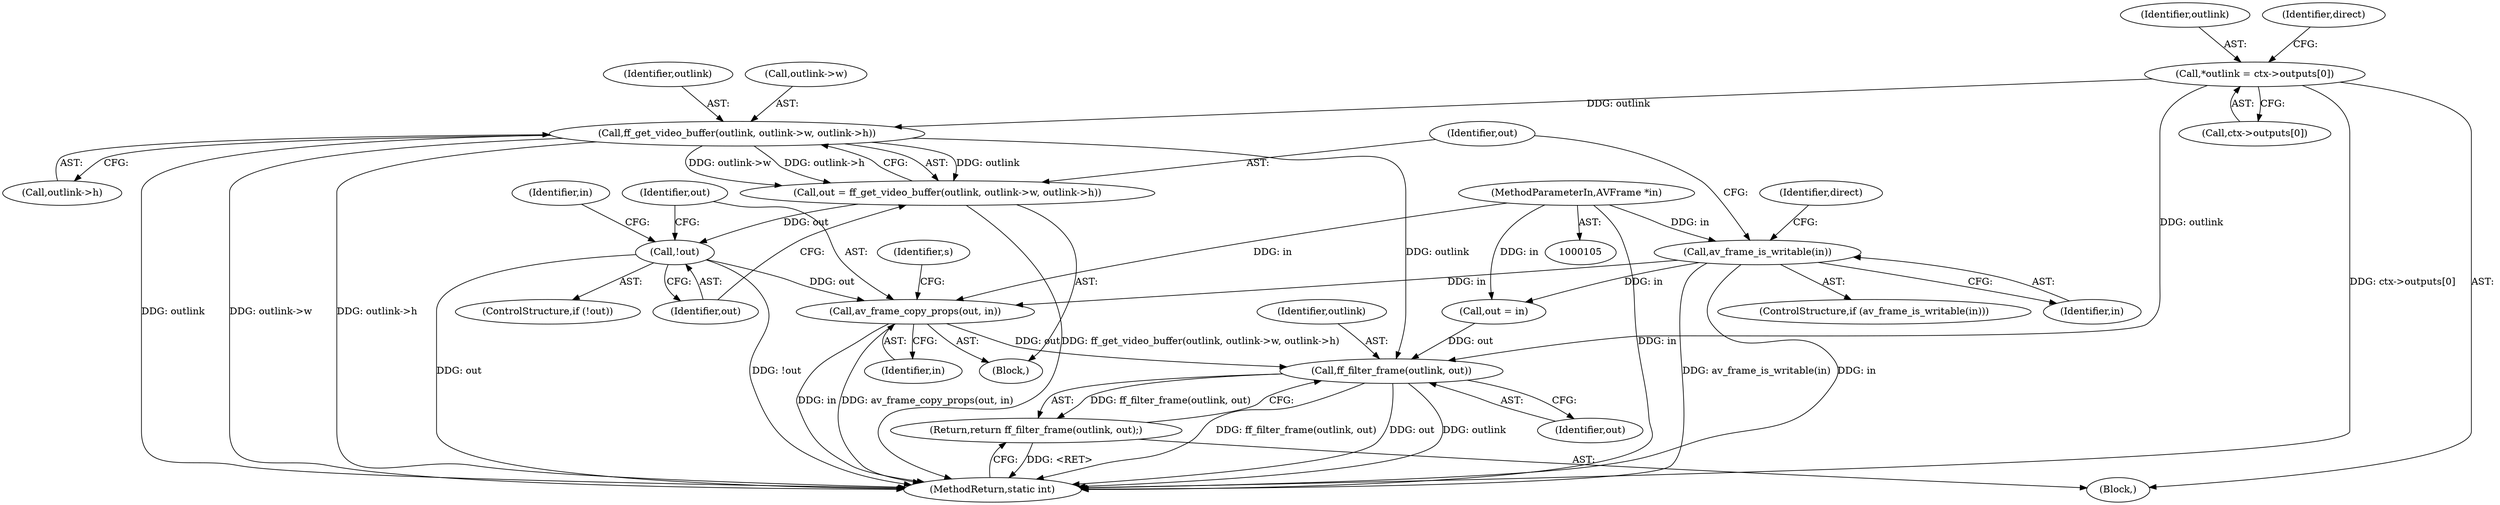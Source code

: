 digraph "0_FFmpeg_e43a0a232dbf6d3c161823c2e07c52e76227a1bc_6@API" {
"1000173" [label="(Call,av_frame_copy_props(out, in))"];
"1000164" [label="(Call,!out)"];
"1000153" [label="(Call,out = ff_get_video_buffer(outlink, outlink->w, outlink->h))"];
"1000155" [label="(Call,ff_get_video_buffer(outlink, outlink->w, outlink->h))"];
"1000122" [label="(Call,*outlink = ctx->outputs[0])"];
"1000142" [label="(Call,av_frame_is_writable(in))"];
"1000107" [label="(MethodParameterIn,AVFrame *in)"];
"1000450" [label="(Call,ff_filter_frame(outlink, out))"];
"1000449" [label="(Return,return ff_filter_frame(outlink, out);)"];
"1000108" [label="(Block,)"];
"1000164" [label="(Call,!out)"];
"1000178" [label="(Identifier,s)"];
"1000124" [label="(Call,ctx->outputs[0])"];
"1000163" [label="(ControlStructure,if (!out))"];
"1000107" [label="(MethodParameterIn,AVFrame *in)"];
"1000141" [label="(ControlStructure,if (av_frame_is_writable(in)))"];
"1000450" [label="(Call,ff_filter_frame(outlink, out))"];
"1000453" [label="(MethodReturn,static int)"];
"1000142" [label="(Call,av_frame_is_writable(in))"];
"1000155" [label="(Call,ff_get_video_buffer(outlink, outlink->w, outlink->h))"];
"1000169" [label="(Identifier,in)"];
"1000156" [label="(Identifier,outlink)"];
"1000165" [label="(Identifier,out)"];
"1000452" [label="(Identifier,out)"];
"1000451" [label="(Identifier,outlink)"];
"1000143" [label="(Identifier,in)"];
"1000154" [label="(Identifier,out)"];
"1000122" [label="(Call,*outlink = ctx->outputs[0])"];
"1000123" [label="(Identifier,outlink)"];
"1000148" [label="(Call,out = in)"];
"1000152" [label="(Block,)"];
"1000174" [label="(Identifier,out)"];
"1000153" [label="(Call,out = ff_get_video_buffer(outlink, outlink->w, outlink->h))"];
"1000173" [label="(Call,av_frame_copy_props(out, in))"];
"1000157" [label="(Call,outlink->w)"];
"1000139" [label="(Identifier,direct)"];
"1000175" [label="(Identifier,in)"];
"1000146" [label="(Identifier,direct)"];
"1000449" [label="(Return,return ff_filter_frame(outlink, out);)"];
"1000160" [label="(Call,outlink->h)"];
"1000173" -> "1000152"  [label="AST: "];
"1000173" -> "1000175"  [label="CFG: "];
"1000174" -> "1000173"  [label="AST: "];
"1000175" -> "1000173"  [label="AST: "];
"1000178" -> "1000173"  [label="CFG: "];
"1000173" -> "1000453"  [label="DDG: av_frame_copy_props(out, in)"];
"1000173" -> "1000453"  [label="DDG: in"];
"1000164" -> "1000173"  [label="DDG: out"];
"1000142" -> "1000173"  [label="DDG: in"];
"1000107" -> "1000173"  [label="DDG: in"];
"1000173" -> "1000450"  [label="DDG: out"];
"1000164" -> "1000163"  [label="AST: "];
"1000164" -> "1000165"  [label="CFG: "];
"1000165" -> "1000164"  [label="AST: "];
"1000169" -> "1000164"  [label="CFG: "];
"1000174" -> "1000164"  [label="CFG: "];
"1000164" -> "1000453"  [label="DDG: !out"];
"1000164" -> "1000453"  [label="DDG: out"];
"1000153" -> "1000164"  [label="DDG: out"];
"1000153" -> "1000152"  [label="AST: "];
"1000153" -> "1000155"  [label="CFG: "];
"1000154" -> "1000153"  [label="AST: "];
"1000155" -> "1000153"  [label="AST: "];
"1000165" -> "1000153"  [label="CFG: "];
"1000153" -> "1000453"  [label="DDG: ff_get_video_buffer(outlink, outlink->w, outlink->h)"];
"1000155" -> "1000153"  [label="DDG: outlink"];
"1000155" -> "1000153"  [label="DDG: outlink->w"];
"1000155" -> "1000153"  [label="DDG: outlink->h"];
"1000155" -> "1000160"  [label="CFG: "];
"1000156" -> "1000155"  [label="AST: "];
"1000157" -> "1000155"  [label="AST: "];
"1000160" -> "1000155"  [label="AST: "];
"1000155" -> "1000453"  [label="DDG: outlink->w"];
"1000155" -> "1000453"  [label="DDG: outlink->h"];
"1000155" -> "1000453"  [label="DDG: outlink"];
"1000122" -> "1000155"  [label="DDG: outlink"];
"1000155" -> "1000450"  [label="DDG: outlink"];
"1000122" -> "1000108"  [label="AST: "];
"1000122" -> "1000124"  [label="CFG: "];
"1000123" -> "1000122"  [label="AST: "];
"1000124" -> "1000122"  [label="AST: "];
"1000139" -> "1000122"  [label="CFG: "];
"1000122" -> "1000453"  [label="DDG: ctx->outputs[0]"];
"1000122" -> "1000450"  [label="DDG: outlink"];
"1000142" -> "1000141"  [label="AST: "];
"1000142" -> "1000143"  [label="CFG: "];
"1000143" -> "1000142"  [label="AST: "];
"1000146" -> "1000142"  [label="CFG: "];
"1000154" -> "1000142"  [label="CFG: "];
"1000142" -> "1000453"  [label="DDG: av_frame_is_writable(in)"];
"1000142" -> "1000453"  [label="DDG: in"];
"1000107" -> "1000142"  [label="DDG: in"];
"1000142" -> "1000148"  [label="DDG: in"];
"1000107" -> "1000105"  [label="AST: "];
"1000107" -> "1000453"  [label="DDG: in"];
"1000107" -> "1000148"  [label="DDG: in"];
"1000450" -> "1000449"  [label="AST: "];
"1000450" -> "1000452"  [label="CFG: "];
"1000451" -> "1000450"  [label="AST: "];
"1000452" -> "1000450"  [label="AST: "];
"1000449" -> "1000450"  [label="CFG: "];
"1000450" -> "1000453"  [label="DDG: ff_filter_frame(outlink, out)"];
"1000450" -> "1000453"  [label="DDG: out"];
"1000450" -> "1000453"  [label="DDG: outlink"];
"1000450" -> "1000449"  [label="DDG: ff_filter_frame(outlink, out)"];
"1000148" -> "1000450"  [label="DDG: out"];
"1000449" -> "1000108"  [label="AST: "];
"1000453" -> "1000449"  [label="CFG: "];
"1000449" -> "1000453"  [label="DDG: <RET>"];
}
